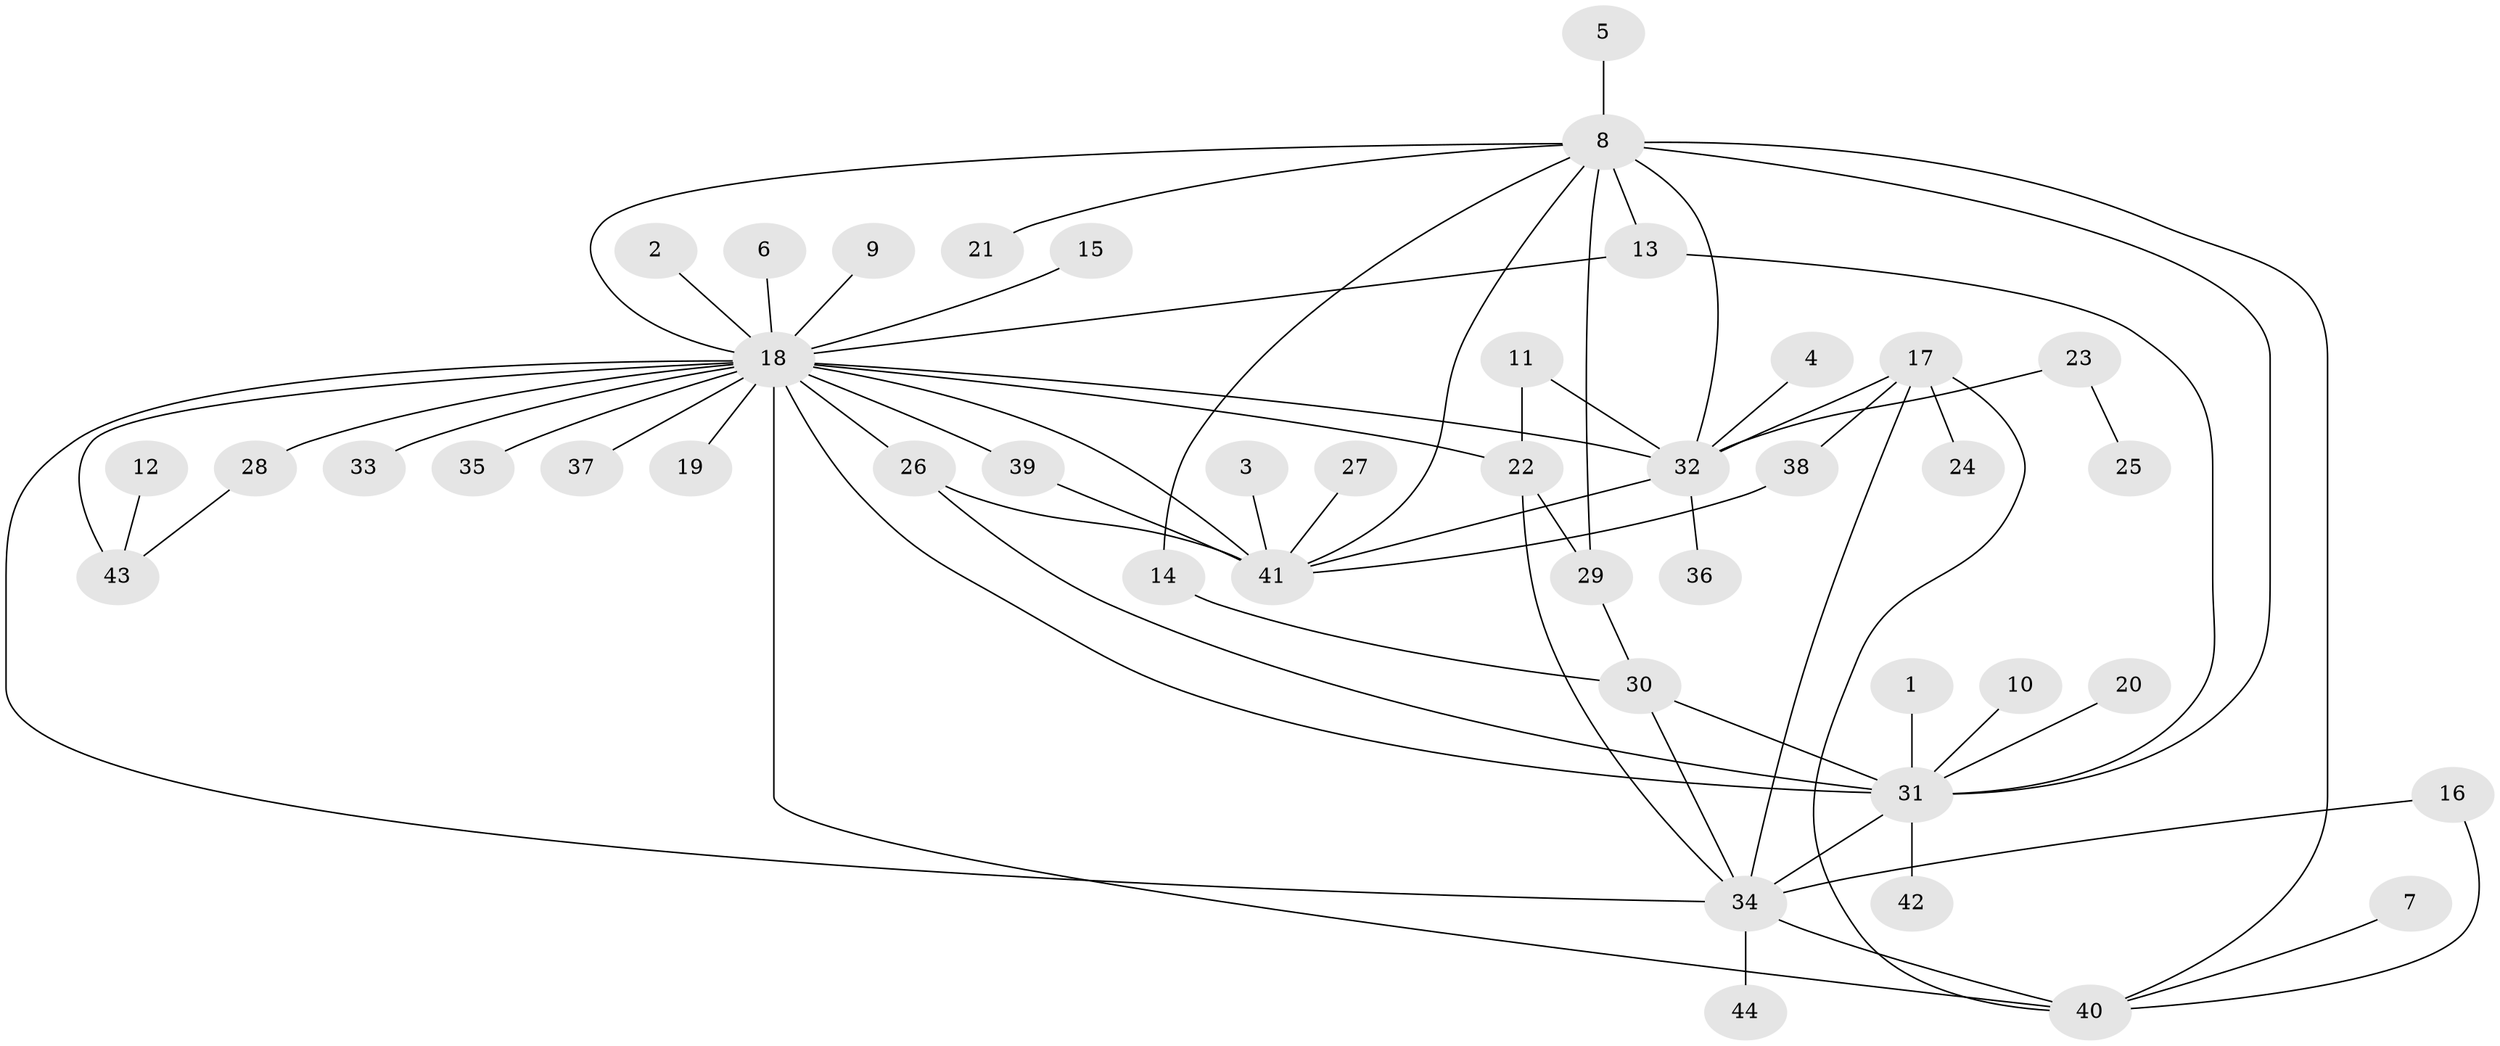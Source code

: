 // original degree distribution, {12: 0.022988505747126436, 21: 0.011494252873563218, 4: 0.06896551724137931, 5: 0.06896551724137931, 10: 0.011494252873563218, 1: 0.45977011494252873, 9: 0.022988505747126436, 3: 0.06896551724137931, 7: 0.011494252873563218, 2: 0.2413793103448276, 6: 0.011494252873563218}
// Generated by graph-tools (version 1.1) at 2025/49/03/09/25 03:49:54]
// undirected, 44 vertices, 66 edges
graph export_dot {
graph [start="1"]
  node [color=gray90,style=filled];
  1;
  2;
  3;
  4;
  5;
  6;
  7;
  8;
  9;
  10;
  11;
  12;
  13;
  14;
  15;
  16;
  17;
  18;
  19;
  20;
  21;
  22;
  23;
  24;
  25;
  26;
  27;
  28;
  29;
  30;
  31;
  32;
  33;
  34;
  35;
  36;
  37;
  38;
  39;
  40;
  41;
  42;
  43;
  44;
  1 -- 31 [weight=1.0];
  2 -- 18 [weight=1.0];
  3 -- 41 [weight=1.0];
  4 -- 32 [weight=1.0];
  5 -- 8 [weight=1.0];
  6 -- 18 [weight=1.0];
  7 -- 40 [weight=1.0];
  8 -- 13 [weight=1.0];
  8 -- 14 [weight=1.0];
  8 -- 18 [weight=1.0];
  8 -- 21 [weight=1.0];
  8 -- 29 [weight=1.0];
  8 -- 31 [weight=1.0];
  8 -- 32 [weight=1.0];
  8 -- 40 [weight=2.0];
  8 -- 41 [weight=1.0];
  9 -- 18 [weight=1.0];
  10 -- 31 [weight=1.0];
  11 -- 22 [weight=1.0];
  11 -- 32 [weight=1.0];
  12 -- 43 [weight=1.0];
  13 -- 18 [weight=1.0];
  13 -- 31 [weight=1.0];
  14 -- 30 [weight=1.0];
  15 -- 18 [weight=1.0];
  16 -- 34 [weight=1.0];
  16 -- 40 [weight=1.0];
  17 -- 24 [weight=1.0];
  17 -- 32 [weight=1.0];
  17 -- 34 [weight=1.0];
  17 -- 38 [weight=1.0];
  17 -- 40 [weight=1.0];
  18 -- 19 [weight=1.0];
  18 -- 22 [weight=2.0];
  18 -- 26 [weight=1.0];
  18 -- 28 [weight=1.0];
  18 -- 31 [weight=1.0];
  18 -- 32 [weight=2.0];
  18 -- 33 [weight=1.0];
  18 -- 34 [weight=1.0];
  18 -- 35 [weight=1.0];
  18 -- 37 [weight=2.0];
  18 -- 39 [weight=2.0];
  18 -- 40 [weight=2.0];
  18 -- 41 [weight=1.0];
  18 -- 43 [weight=2.0];
  20 -- 31 [weight=1.0];
  22 -- 29 [weight=1.0];
  22 -- 34 [weight=1.0];
  23 -- 25 [weight=1.0];
  23 -- 32 [weight=1.0];
  26 -- 31 [weight=1.0];
  26 -- 41 [weight=1.0];
  27 -- 41 [weight=1.0];
  28 -- 43 [weight=1.0];
  29 -- 30 [weight=1.0];
  30 -- 31 [weight=1.0];
  30 -- 34 [weight=1.0];
  31 -- 34 [weight=1.0];
  31 -- 42 [weight=1.0];
  32 -- 36 [weight=1.0];
  32 -- 41 [weight=1.0];
  34 -- 40 [weight=1.0];
  34 -- 44 [weight=1.0];
  38 -- 41 [weight=1.0];
  39 -- 41 [weight=1.0];
}
